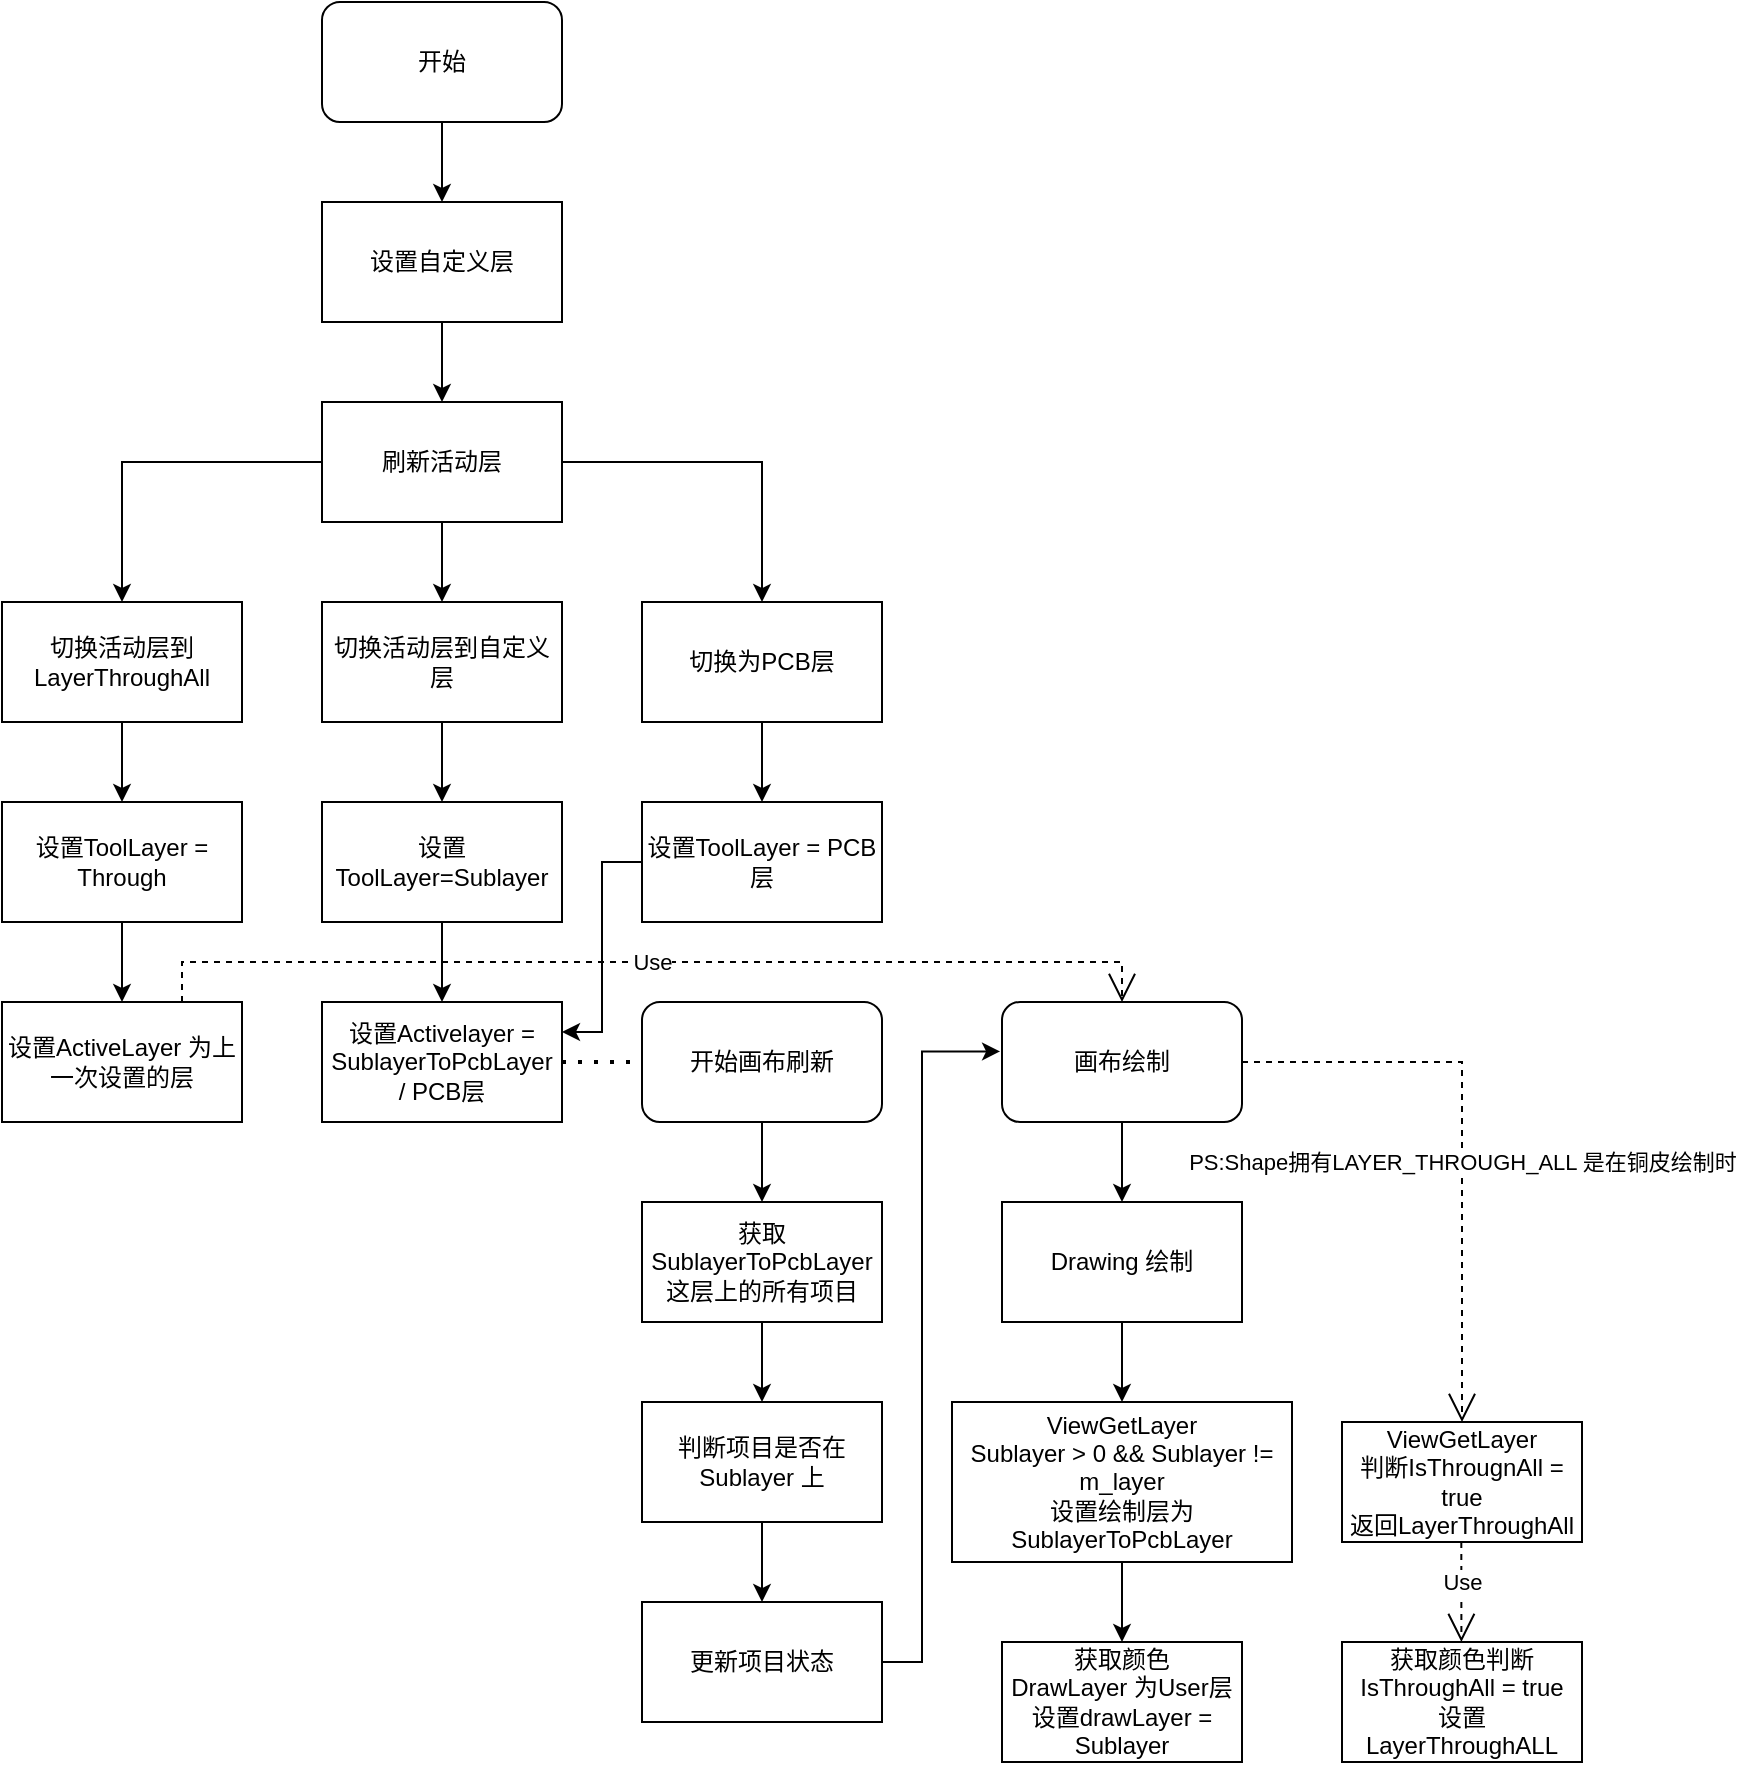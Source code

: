 <mxfile version="23.1.5" type="github">
  <diagram name="第 1 页" id="ugru1Qc_61ssY65tqVHY">
    <mxGraphModel dx="1355" dy="654" grid="1" gridSize="10" guides="1" tooltips="1" connect="1" arrows="1" fold="1" page="1" pageScale="1" pageWidth="827" pageHeight="1169" math="0" shadow="0">
      <root>
        <mxCell id="0" />
        <mxCell id="1" parent="0" />
        <mxCell id="aPe7H_bkwJZn-IohtuyS-10" style="edgeStyle=orthogonalEdgeStyle;rounded=0;orthogonalLoop=1;jettySize=auto;html=1;exitX=0.5;exitY=1;exitDx=0;exitDy=0;" edge="1" parent="1" source="aPe7H_bkwJZn-IohtuyS-2" target="aPe7H_bkwJZn-IohtuyS-3">
          <mxGeometry relative="1" as="geometry" />
        </mxCell>
        <mxCell id="aPe7H_bkwJZn-IohtuyS-2" value="开始" style="rounded=1;whiteSpace=wrap;html=1;" vertex="1" parent="1">
          <mxGeometry x="270" y="40" width="120" height="60" as="geometry" />
        </mxCell>
        <mxCell id="aPe7H_bkwJZn-IohtuyS-11" style="edgeStyle=orthogonalEdgeStyle;rounded=0;orthogonalLoop=1;jettySize=auto;html=1;exitX=0.5;exitY=1;exitDx=0;exitDy=0;" edge="1" parent="1" source="aPe7H_bkwJZn-IohtuyS-3" target="aPe7H_bkwJZn-IohtuyS-4">
          <mxGeometry relative="1" as="geometry" />
        </mxCell>
        <mxCell id="aPe7H_bkwJZn-IohtuyS-3" value="设置自定义层" style="rounded=0;whiteSpace=wrap;html=1;" vertex="1" parent="1">
          <mxGeometry x="270" y="140" width="120" height="60" as="geometry" />
        </mxCell>
        <mxCell id="aPe7H_bkwJZn-IohtuyS-12" style="edgeStyle=orthogonalEdgeStyle;rounded=0;orthogonalLoop=1;jettySize=auto;html=1;exitX=0.5;exitY=1;exitDx=0;exitDy=0;" edge="1" parent="1" source="aPe7H_bkwJZn-IohtuyS-4" target="aPe7H_bkwJZn-IohtuyS-5">
          <mxGeometry relative="1" as="geometry" />
        </mxCell>
        <mxCell id="aPe7H_bkwJZn-IohtuyS-29" style="edgeStyle=orthogonalEdgeStyle;rounded=0;orthogonalLoop=1;jettySize=auto;html=1;exitX=1;exitY=0.5;exitDx=0;exitDy=0;entryX=0.5;entryY=0;entryDx=0;entryDy=0;" edge="1" parent="1" source="aPe7H_bkwJZn-IohtuyS-4" target="aPe7H_bkwJZn-IohtuyS-28">
          <mxGeometry relative="1" as="geometry" />
        </mxCell>
        <mxCell id="aPe7H_bkwJZn-IohtuyS-36" style="edgeStyle=orthogonalEdgeStyle;rounded=0;orthogonalLoop=1;jettySize=auto;html=1;exitX=0;exitY=0.5;exitDx=0;exitDy=0;entryX=0.5;entryY=0;entryDx=0;entryDy=0;" edge="1" parent="1" source="aPe7H_bkwJZn-IohtuyS-4" target="aPe7H_bkwJZn-IohtuyS-35">
          <mxGeometry relative="1" as="geometry" />
        </mxCell>
        <mxCell id="aPe7H_bkwJZn-IohtuyS-4" value="刷新活动层" style="rounded=0;whiteSpace=wrap;html=1;" vertex="1" parent="1">
          <mxGeometry x="270" y="240" width="120" height="60" as="geometry" />
        </mxCell>
        <mxCell id="aPe7H_bkwJZn-IohtuyS-13" style="edgeStyle=orthogonalEdgeStyle;rounded=0;orthogonalLoop=1;jettySize=auto;html=1;exitX=0.5;exitY=1;exitDx=0;exitDy=0;" edge="1" parent="1" source="aPe7H_bkwJZn-IohtuyS-5" target="aPe7H_bkwJZn-IohtuyS-6">
          <mxGeometry relative="1" as="geometry" />
        </mxCell>
        <mxCell id="aPe7H_bkwJZn-IohtuyS-5" value="切换活动层到自定义层" style="rounded=0;whiteSpace=wrap;html=1;" vertex="1" parent="1">
          <mxGeometry x="270" y="340" width="120" height="60" as="geometry" />
        </mxCell>
        <mxCell id="aPe7H_bkwJZn-IohtuyS-14" style="edgeStyle=orthogonalEdgeStyle;rounded=0;orthogonalLoop=1;jettySize=auto;html=1;exitX=0.5;exitY=1;exitDx=0;exitDy=0;" edge="1" parent="1" source="aPe7H_bkwJZn-IohtuyS-6" target="aPe7H_bkwJZn-IohtuyS-7">
          <mxGeometry relative="1" as="geometry" />
        </mxCell>
        <mxCell id="aPe7H_bkwJZn-IohtuyS-6" value="设置ToolLayer=Sublayer" style="rounded=0;whiteSpace=wrap;html=1;" vertex="1" parent="1">
          <mxGeometry x="270" y="440" width="120" height="60" as="geometry" />
        </mxCell>
        <mxCell id="aPe7H_bkwJZn-IohtuyS-7" value="设置Activelayer = SublayerToPcbLayer&lt;br&gt;/ PCB层" style="rounded=0;whiteSpace=wrap;html=1;" vertex="1" parent="1">
          <mxGeometry x="270" y="540" width="120" height="60" as="geometry" />
        </mxCell>
        <mxCell id="aPe7H_bkwJZn-IohtuyS-17" style="edgeStyle=orthogonalEdgeStyle;rounded=0;orthogonalLoop=1;jettySize=auto;html=1;exitX=0.5;exitY=1;exitDx=0;exitDy=0;" edge="1" parent="1" source="aPe7H_bkwJZn-IohtuyS-8" target="aPe7H_bkwJZn-IohtuyS-9">
          <mxGeometry relative="1" as="geometry" />
        </mxCell>
        <mxCell id="aPe7H_bkwJZn-IohtuyS-8" value="开始画布刷新" style="rounded=1;whiteSpace=wrap;html=1;" vertex="1" parent="1">
          <mxGeometry x="430" y="540" width="120" height="60" as="geometry" />
        </mxCell>
        <mxCell id="aPe7H_bkwJZn-IohtuyS-33" style="edgeStyle=orthogonalEdgeStyle;rounded=0;orthogonalLoop=1;jettySize=auto;html=1;exitX=0.5;exitY=1;exitDx=0;exitDy=0;" edge="1" parent="1" source="aPe7H_bkwJZn-IohtuyS-9" target="aPe7H_bkwJZn-IohtuyS-18">
          <mxGeometry relative="1" as="geometry" />
        </mxCell>
        <mxCell id="aPe7H_bkwJZn-IohtuyS-9" value="获取SublayerToPcbLayer&lt;br&gt;这层上的所有项目" style="rounded=0;whiteSpace=wrap;html=1;" vertex="1" parent="1">
          <mxGeometry x="430" y="640" width="120" height="60" as="geometry" />
        </mxCell>
        <mxCell id="aPe7H_bkwJZn-IohtuyS-16" value="" style="endArrow=none;dashed=1;html=1;dashPattern=1 3;strokeWidth=2;rounded=0;exitX=1;exitY=0.5;exitDx=0;exitDy=0;entryX=0;entryY=0.5;entryDx=0;entryDy=0;" edge="1" parent="1" source="aPe7H_bkwJZn-IohtuyS-7" target="aPe7H_bkwJZn-IohtuyS-8">
          <mxGeometry width="50" height="50" relative="1" as="geometry">
            <mxPoint x="470" y="770" as="sourcePoint" />
            <mxPoint x="520" y="720" as="targetPoint" />
          </mxGeometry>
        </mxCell>
        <mxCell id="aPe7H_bkwJZn-IohtuyS-34" style="edgeStyle=orthogonalEdgeStyle;rounded=0;orthogonalLoop=1;jettySize=auto;html=1;exitX=0.5;exitY=1;exitDx=0;exitDy=0;" edge="1" parent="1" source="aPe7H_bkwJZn-IohtuyS-18" target="aPe7H_bkwJZn-IohtuyS-19">
          <mxGeometry relative="1" as="geometry" />
        </mxCell>
        <mxCell id="aPe7H_bkwJZn-IohtuyS-18" value="判断项目是否在Sublayer 上" style="rounded=0;whiteSpace=wrap;html=1;" vertex="1" parent="1">
          <mxGeometry x="430" y="740" width="120" height="60" as="geometry" />
        </mxCell>
        <mxCell id="aPe7H_bkwJZn-IohtuyS-19" value="更新项目状态" style="rounded=0;whiteSpace=wrap;html=1;" vertex="1" parent="1">
          <mxGeometry x="430" y="840" width="120" height="60" as="geometry" />
        </mxCell>
        <mxCell id="aPe7H_bkwJZn-IohtuyS-23" style="edgeStyle=orthogonalEdgeStyle;rounded=0;orthogonalLoop=1;jettySize=auto;html=1;exitX=0.5;exitY=1;exitDx=0;exitDy=0;entryX=0.5;entryY=0;entryDx=0;entryDy=0;" edge="1" parent="1" source="aPe7H_bkwJZn-IohtuyS-20" target="aPe7H_bkwJZn-IohtuyS-22">
          <mxGeometry relative="1" as="geometry" />
        </mxCell>
        <mxCell id="aPe7H_bkwJZn-IohtuyS-20" value="画布绘制" style="rounded=1;whiteSpace=wrap;html=1;" vertex="1" parent="1">
          <mxGeometry x="610" y="540" width="120" height="60" as="geometry" />
        </mxCell>
        <mxCell id="aPe7H_bkwJZn-IohtuyS-21" style="edgeStyle=orthogonalEdgeStyle;rounded=0;orthogonalLoop=1;jettySize=auto;html=1;exitX=1;exitY=0.5;exitDx=0;exitDy=0;entryX=-0.008;entryY=0.412;entryDx=0;entryDy=0;entryPerimeter=0;" edge="1" parent="1" source="aPe7H_bkwJZn-IohtuyS-19" target="aPe7H_bkwJZn-IohtuyS-20">
          <mxGeometry relative="1" as="geometry">
            <Array as="points">
              <mxPoint x="570" y="870" />
              <mxPoint x="570" y="565" />
            </Array>
          </mxGeometry>
        </mxCell>
        <mxCell id="aPe7H_bkwJZn-IohtuyS-25" style="edgeStyle=orthogonalEdgeStyle;rounded=0;orthogonalLoop=1;jettySize=auto;html=1;exitX=0.5;exitY=1;exitDx=0;exitDy=0;" edge="1" parent="1" source="aPe7H_bkwJZn-IohtuyS-22" target="aPe7H_bkwJZn-IohtuyS-24">
          <mxGeometry relative="1" as="geometry" />
        </mxCell>
        <mxCell id="aPe7H_bkwJZn-IohtuyS-22" value="Drawing 绘制" style="rounded=0;whiteSpace=wrap;html=1;" vertex="1" parent="1">
          <mxGeometry x="610" y="640" width="120" height="60" as="geometry" />
        </mxCell>
        <mxCell id="aPe7H_bkwJZn-IohtuyS-32" style="edgeStyle=orthogonalEdgeStyle;rounded=0;orthogonalLoop=1;jettySize=auto;html=1;exitX=0.5;exitY=1;exitDx=0;exitDy=0;" edge="1" parent="1" source="aPe7H_bkwJZn-IohtuyS-24" target="aPe7H_bkwJZn-IohtuyS-26">
          <mxGeometry relative="1" as="geometry" />
        </mxCell>
        <mxCell id="aPe7H_bkwJZn-IohtuyS-24" value="ViewGetLayer&lt;br&gt;Sublayer &amp;gt; 0 &amp;amp;&amp;amp; Sublayer != m_layer&lt;br&gt;设置绘制层为SublayerToPcbLayer" style="rounded=0;whiteSpace=wrap;html=1;" vertex="1" parent="1">
          <mxGeometry x="585" y="740" width="170" height="80" as="geometry" />
        </mxCell>
        <mxCell id="aPe7H_bkwJZn-IohtuyS-26" value="获取颜色&lt;div&gt;DrawLayer 为User层&lt;/div&gt;&lt;div&gt;设置drawLayer = Sublayer&lt;/div&gt;" style="rounded=0;whiteSpace=wrap;html=1;" vertex="1" parent="1">
          <mxGeometry x="610" y="860" width="120" height="60" as="geometry" />
        </mxCell>
        <mxCell id="aPe7H_bkwJZn-IohtuyS-31" style="edgeStyle=orthogonalEdgeStyle;rounded=0;orthogonalLoop=1;jettySize=auto;html=1;exitX=0;exitY=0.5;exitDx=0;exitDy=0;entryX=1;entryY=0.25;entryDx=0;entryDy=0;" edge="1" parent="1" source="aPe7H_bkwJZn-IohtuyS-27" target="aPe7H_bkwJZn-IohtuyS-7">
          <mxGeometry relative="1" as="geometry">
            <mxPoint x="420" y="469.857" as="targetPoint" />
          </mxGeometry>
        </mxCell>
        <mxCell id="aPe7H_bkwJZn-IohtuyS-27" value="设置ToolLayer = PCB层" style="rounded=0;whiteSpace=wrap;html=1;" vertex="1" parent="1">
          <mxGeometry x="430" y="440" width="120" height="60" as="geometry" />
        </mxCell>
        <mxCell id="aPe7H_bkwJZn-IohtuyS-30" style="edgeStyle=orthogonalEdgeStyle;rounded=0;orthogonalLoop=1;jettySize=auto;html=1;exitX=0.5;exitY=1;exitDx=0;exitDy=0;entryX=0.5;entryY=0;entryDx=0;entryDy=0;" edge="1" parent="1" source="aPe7H_bkwJZn-IohtuyS-28" target="aPe7H_bkwJZn-IohtuyS-27">
          <mxGeometry relative="1" as="geometry" />
        </mxCell>
        <mxCell id="aPe7H_bkwJZn-IohtuyS-28" value="切换为PCB层" style="rounded=0;whiteSpace=wrap;html=1;" vertex="1" parent="1">
          <mxGeometry x="430" y="340" width="120" height="60" as="geometry" />
        </mxCell>
        <mxCell id="aPe7H_bkwJZn-IohtuyS-38" style="edgeStyle=orthogonalEdgeStyle;rounded=0;orthogonalLoop=1;jettySize=auto;html=1;exitX=0.5;exitY=1;exitDx=0;exitDy=0;" edge="1" parent="1" source="aPe7H_bkwJZn-IohtuyS-35" target="aPe7H_bkwJZn-IohtuyS-37">
          <mxGeometry relative="1" as="geometry" />
        </mxCell>
        <mxCell id="aPe7H_bkwJZn-IohtuyS-35" value="切换活动层到LayerThroughAll" style="rounded=0;whiteSpace=wrap;html=1;" vertex="1" parent="1">
          <mxGeometry x="110" y="340" width="120" height="60" as="geometry" />
        </mxCell>
        <mxCell id="aPe7H_bkwJZn-IohtuyS-40" style="edgeStyle=orthogonalEdgeStyle;rounded=0;orthogonalLoop=1;jettySize=auto;html=1;exitX=0.5;exitY=1;exitDx=0;exitDy=0;" edge="1" parent="1" source="aPe7H_bkwJZn-IohtuyS-37" target="aPe7H_bkwJZn-IohtuyS-39">
          <mxGeometry relative="1" as="geometry" />
        </mxCell>
        <mxCell id="aPe7H_bkwJZn-IohtuyS-37" value="设置ToolLayer = Through" style="rounded=0;whiteSpace=wrap;html=1;" vertex="1" parent="1">
          <mxGeometry x="110" y="440" width="120" height="60" as="geometry" />
        </mxCell>
        <mxCell id="aPe7H_bkwJZn-IohtuyS-39" value="设置ActiveLayer 为上一次设置的层" style="rounded=0;whiteSpace=wrap;html=1;" vertex="1" parent="1">
          <mxGeometry x="110" y="540" width="120" height="60" as="geometry" />
        </mxCell>
        <mxCell id="aPe7H_bkwJZn-IohtuyS-44" value="ViewGetLayer&lt;br&gt;判断IsThrougnAll = true&lt;br&gt;返回LayerThroughAll" style="rounded=0;whiteSpace=wrap;html=1;" vertex="1" parent="1">
          <mxGeometry x="780" y="750" width="120" height="60" as="geometry" />
        </mxCell>
        <mxCell id="aPe7H_bkwJZn-IohtuyS-49" value="Use" style="endArrow=open;endSize=12;dashed=1;html=1;rounded=0;exitX=0.75;exitY=0;exitDx=0;exitDy=0;entryX=0.5;entryY=0;entryDx=0;entryDy=0;" edge="1" parent="1" source="aPe7H_bkwJZn-IohtuyS-39" target="aPe7H_bkwJZn-IohtuyS-20">
          <mxGeometry width="160" relative="1" as="geometry">
            <mxPoint x="200" y="810" as="sourcePoint" />
            <mxPoint x="360" y="810" as="targetPoint" />
            <Array as="points">
              <mxPoint x="200" y="520" />
              <mxPoint x="440" y="520" />
              <mxPoint x="670" y="520" />
            </Array>
          </mxGeometry>
        </mxCell>
        <mxCell id="aPe7H_bkwJZn-IohtuyS-51" value="PS:Shape拥有LAYER_THROUGH_ALL 是在铜皮绘制时" style="endArrow=open;endSize=12;dashed=1;html=1;rounded=0;entryX=0.5;entryY=0;entryDx=0;entryDy=0;" edge="1" parent="1" target="aPe7H_bkwJZn-IohtuyS-44">
          <mxGeometry x="0.103" width="160" relative="1" as="geometry">
            <mxPoint x="730" y="570" as="sourcePoint" />
            <mxPoint x="890" y="570" as="targetPoint" />
            <Array as="points">
              <mxPoint x="840" y="570" />
            </Array>
            <mxPoint as="offset" />
          </mxGeometry>
        </mxCell>
        <mxCell id="aPe7H_bkwJZn-IohtuyS-54" value="获取颜色判断IsThroughAll = true&lt;br&gt;设置LayerThroughALL" style="rounded=0;whiteSpace=wrap;html=1;" vertex="1" parent="1">
          <mxGeometry x="780" y="860" width="120" height="60" as="geometry" />
        </mxCell>
        <mxCell id="aPe7H_bkwJZn-IohtuyS-56" value="Use" style="endArrow=open;endSize=12;dashed=1;html=1;rounded=0;entryX=0.417;entryY=0;entryDx=0;entryDy=0;entryPerimeter=0;" edge="1" parent="1">
          <mxGeometry x="-0.2" width="160" relative="1" as="geometry">
            <mxPoint x="839.66" y="810" as="sourcePoint" />
            <mxPoint x="839.7" y="860" as="targetPoint" />
            <mxPoint as="offset" />
          </mxGeometry>
        </mxCell>
      </root>
    </mxGraphModel>
  </diagram>
</mxfile>
